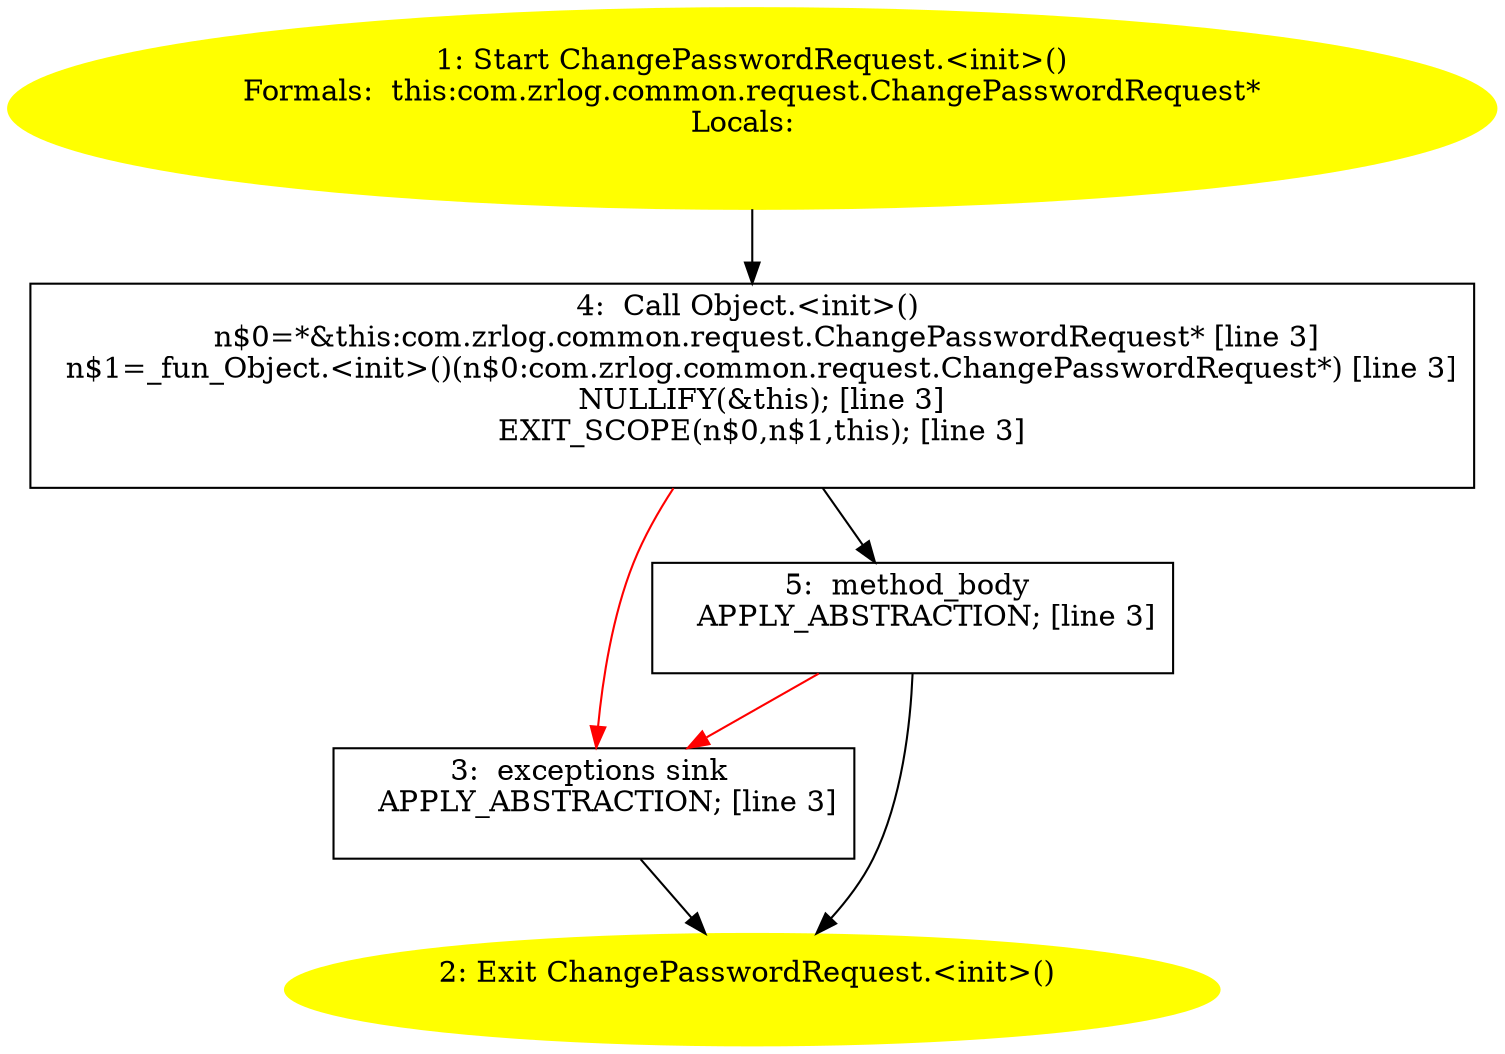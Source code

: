 /* @generated */
digraph cfg {
"com.zrlog.common.request.ChangePasswordRequest.<init>().1cdad081ee542e5fdfbc07e1b4c33b2a_1" [label="1: Start ChangePasswordRequest.<init>()\nFormals:  this:com.zrlog.common.request.ChangePasswordRequest*\nLocals:  \n  " color=yellow style=filled]
	

	 "com.zrlog.common.request.ChangePasswordRequest.<init>().1cdad081ee542e5fdfbc07e1b4c33b2a_1" -> "com.zrlog.common.request.ChangePasswordRequest.<init>().1cdad081ee542e5fdfbc07e1b4c33b2a_4" ;
"com.zrlog.common.request.ChangePasswordRequest.<init>().1cdad081ee542e5fdfbc07e1b4c33b2a_2" [label="2: Exit ChangePasswordRequest.<init>() \n  " color=yellow style=filled]
	

"com.zrlog.common.request.ChangePasswordRequest.<init>().1cdad081ee542e5fdfbc07e1b4c33b2a_3" [label="3:  exceptions sink \n   APPLY_ABSTRACTION; [line 3]\n " shape="box"]
	

	 "com.zrlog.common.request.ChangePasswordRequest.<init>().1cdad081ee542e5fdfbc07e1b4c33b2a_3" -> "com.zrlog.common.request.ChangePasswordRequest.<init>().1cdad081ee542e5fdfbc07e1b4c33b2a_2" ;
"com.zrlog.common.request.ChangePasswordRequest.<init>().1cdad081ee542e5fdfbc07e1b4c33b2a_4" [label="4:  Call Object.<init>() \n   n$0=*&this:com.zrlog.common.request.ChangePasswordRequest* [line 3]\n  n$1=_fun_Object.<init>()(n$0:com.zrlog.common.request.ChangePasswordRequest*) [line 3]\n  NULLIFY(&this); [line 3]\n  EXIT_SCOPE(n$0,n$1,this); [line 3]\n " shape="box"]
	

	 "com.zrlog.common.request.ChangePasswordRequest.<init>().1cdad081ee542e5fdfbc07e1b4c33b2a_4" -> "com.zrlog.common.request.ChangePasswordRequest.<init>().1cdad081ee542e5fdfbc07e1b4c33b2a_5" ;
	 "com.zrlog.common.request.ChangePasswordRequest.<init>().1cdad081ee542e5fdfbc07e1b4c33b2a_4" -> "com.zrlog.common.request.ChangePasswordRequest.<init>().1cdad081ee542e5fdfbc07e1b4c33b2a_3" [color="red" ];
"com.zrlog.common.request.ChangePasswordRequest.<init>().1cdad081ee542e5fdfbc07e1b4c33b2a_5" [label="5:  method_body \n   APPLY_ABSTRACTION; [line 3]\n " shape="box"]
	

	 "com.zrlog.common.request.ChangePasswordRequest.<init>().1cdad081ee542e5fdfbc07e1b4c33b2a_5" -> "com.zrlog.common.request.ChangePasswordRequest.<init>().1cdad081ee542e5fdfbc07e1b4c33b2a_2" ;
	 "com.zrlog.common.request.ChangePasswordRequest.<init>().1cdad081ee542e5fdfbc07e1b4c33b2a_5" -> "com.zrlog.common.request.ChangePasswordRequest.<init>().1cdad081ee542e5fdfbc07e1b4c33b2a_3" [color="red" ];
}
